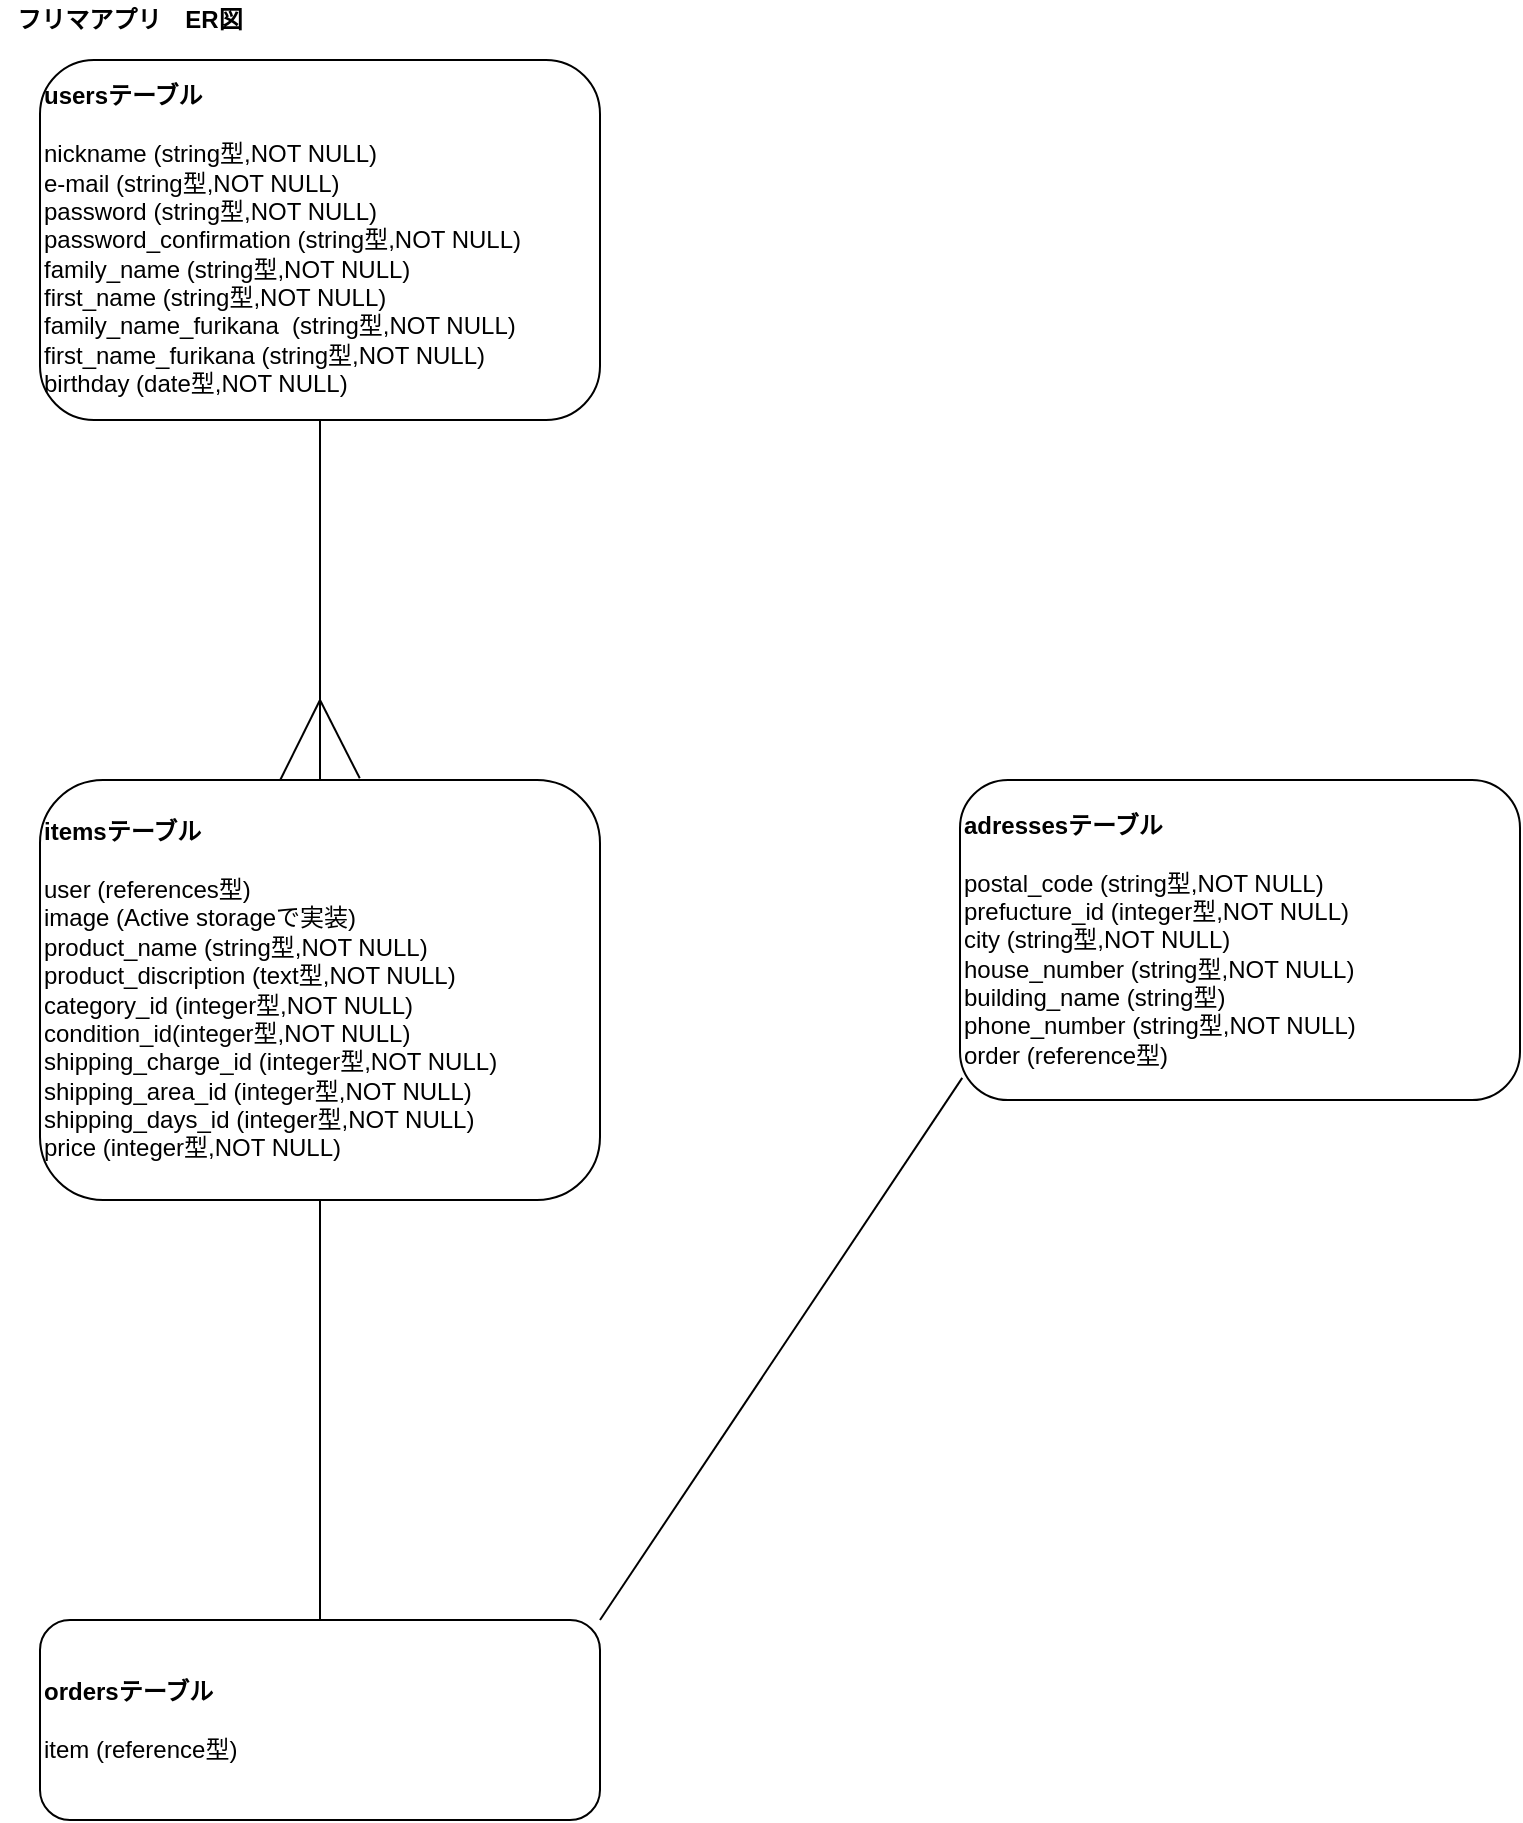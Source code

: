 <mxfile version="13.6.5">
    <diagram id="KtVb-7wrK340X0OCQ3ei" name="ページ1">
        <mxGraphModel dx="639" dy="526" grid="1" gridSize="10" guides="1" tooltips="1" connect="1" arrows="1" fold="1" page="1" pageScale="1" pageWidth="827" pageHeight="1169" math="0" shadow="0">
            <root>
                <mxCell id="0"/>
                <mxCell id="1" parent="0"/>
                <mxCell id="2" value="&lt;b&gt;usersテーブル&lt;br&gt;&lt;/b&gt;&lt;br&gt;nickname (string型,NOT NULL)&lt;br&gt;e-mail (string型,NOT NULL)&lt;br&gt;password (string型,NOT NULL)&lt;br&gt;password_confirmation (string型,NOT NULL)&lt;br&gt;family_name (string型,NOT NULL)&lt;br&gt;first_name (string型,NOT NULL)&lt;br&gt;family_name_furikana&amp;nbsp; (string型,NOT NULL)&lt;br&gt;first_name_furikana (string型,NOT NULL)&lt;br&gt;birthday (date型,NOT NULL)" style="rounded=1;whiteSpace=wrap;html=1;align=left;" vertex="1" parent="1">
                    <mxGeometry x="40" y="40" width="280" height="180" as="geometry"/>
                </mxCell>
                <mxCell id="3" value="フリマアプリ　ER図" style="text;html=1;strokeColor=none;fillColor=none;align=center;verticalAlign=middle;whiteSpace=wrap;rounded=0;fontStyle=1" vertex="1" parent="1">
                    <mxGeometry x="20" y="10" width="130" height="20" as="geometry"/>
                </mxCell>
                <mxCell id="4" value="&lt;b&gt;adressesテーブル&lt;br&gt;&lt;/b&gt;&lt;br&gt;postal_code (string型,NOT NULL)&lt;br&gt;prefucture_id (integer型,NOT NULL)&lt;br&gt;city (string型,NOT NULL)&lt;br&gt;house_number (string型,NOT NULL)&lt;br&gt;building_name (string型)&lt;br&gt;phone_number (string型,NOT NULL)&lt;br&gt;order (reference型)" style="rounded=1;whiteSpace=wrap;html=1;align=left;" vertex="1" parent="1">
                    <mxGeometry x="500" y="400" width="280" height="160" as="geometry"/>
                </mxCell>
                <mxCell id="6" value="&lt;b&gt;itemsテーブル&lt;br&gt;&lt;/b&gt;&lt;br&gt;user (references型)&lt;br&gt;image (Active storageで実装)&lt;br&gt;product_name (string型,NOT NULL)&lt;br&gt;product_discription (text型,NOT NULL)&lt;br&gt;category_id (integer型,NOT NULL)&lt;br&gt;condition_id(integer型,NOT NULL)&lt;br&gt;shipping_charge_id (integer型,NOT NULL)&lt;br&gt;shipping_area_id (integer型,NOT NULL)&lt;br&gt;shipping_days_id (integer型,NOT NULL)&lt;br&gt;price (integer型,NOT NULL)" style="rounded=1;whiteSpace=wrap;html=1;align=left;" vertex="1" parent="1">
                    <mxGeometry x="40" y="400" width="280" height="210" as="geometry"/>
                </mxCell>
                <mxCell id="7" value="&lt;b&gt;ordersテーブル&lt;br&gt;&lt;/b&gt;&lt;br&gt;item (reference型)" style="rounded=1;whiteSpace=wrap;html=1;align=left;" vertex="1" parent="1">
                    <mxGeometry x="40" y="820" width="280" height="100" as="geometry"/>
                </mxCell>
                <mxCell id="8" value="" style="endArrow=none;html=1;entryX=0.5;entryY=1;entryDx=0;entryDy=0;exitX=0.5;exitY=0;exitDx=0;exitDy=0;" edge="1" parent="1" source="6" target="2">
                    <mxGeometry width="50" height="50" relative="1" as="geometry">
                        <mxPoint x="180" y="290" as="sourcePoint"/>
                        <mxPoint x="180" y="230" as="targetPoint"/>
                    </mxGeometry>
                </mxCell>
                <mxCell id="9" value="" style="endArrow=none;html=1;exitX=0.429;exitY=0;exitDx=0;exitDy=0;exitPerimeter=0;" edge="1" parent="1" source="6">
                    <mxGeometry width="50" height="50" relative="1" as="geometry">
                        <mxPoint x="140" y="400" as="sourcePoint"/>
                        <mxPoint x="180" y="360" as="targetPoint"/>
                    </mxGeometry>
                </mxCell>
                <mxCell id="10" value="" style="endArrow=none;html=1;exitX=0.571;exitY=-0.004;exitDx=0;exitDy=0;exitPerimeter=0;" edge="1" parent="1" source="6">
                    <mxGeometry width="50" height="50" relative="1" as="geometry">
                        <mxPoint x="180" y="400" as="sourcePoint"/>
                        <mxPoint x="180" y="360" as="targetPoint"/>
                    </mxGeometry>
                </mxCell>
                <mxCell id="11" value="" style="endArrow=none;html=1;exitX=0.5;exitY=1;exitDx=0;exitDy=0;" edge="1" parent="1" source="6" target="7">
                    <mxGeometry width="50" height="50" relative="1" as="geometry">
                        <mxPoint x="319.72" y="442.32" as="sourcePoint"/>
                        <mxPoint x="470" y="442" as="targetPoint"/>
                    </mxGeometry>
                </mxCell>
                <mxCell id="14" value="" style="endArrow=none;html=1;entryX=0.004;entryY=0.931;entryDx=0;entryDy=0;exitX=1;exitY=0;exitDx=0;exitDy=0;entryPerimeter=0;" edge="1" parent="1" source="7" target="4">
                    <mxGeometry width="50" height="50" relative="1" as="geometry">
                        <mxPoint x="530" y="311.59" as="sourcePoint"/>
                        <mxPoint x="678.32" y="310" as="targetPoint"/>
                    </mxGeometry>
                </mxCell>
            </root>
        </mxGraphModel>
    </diagram>
</mxfile>